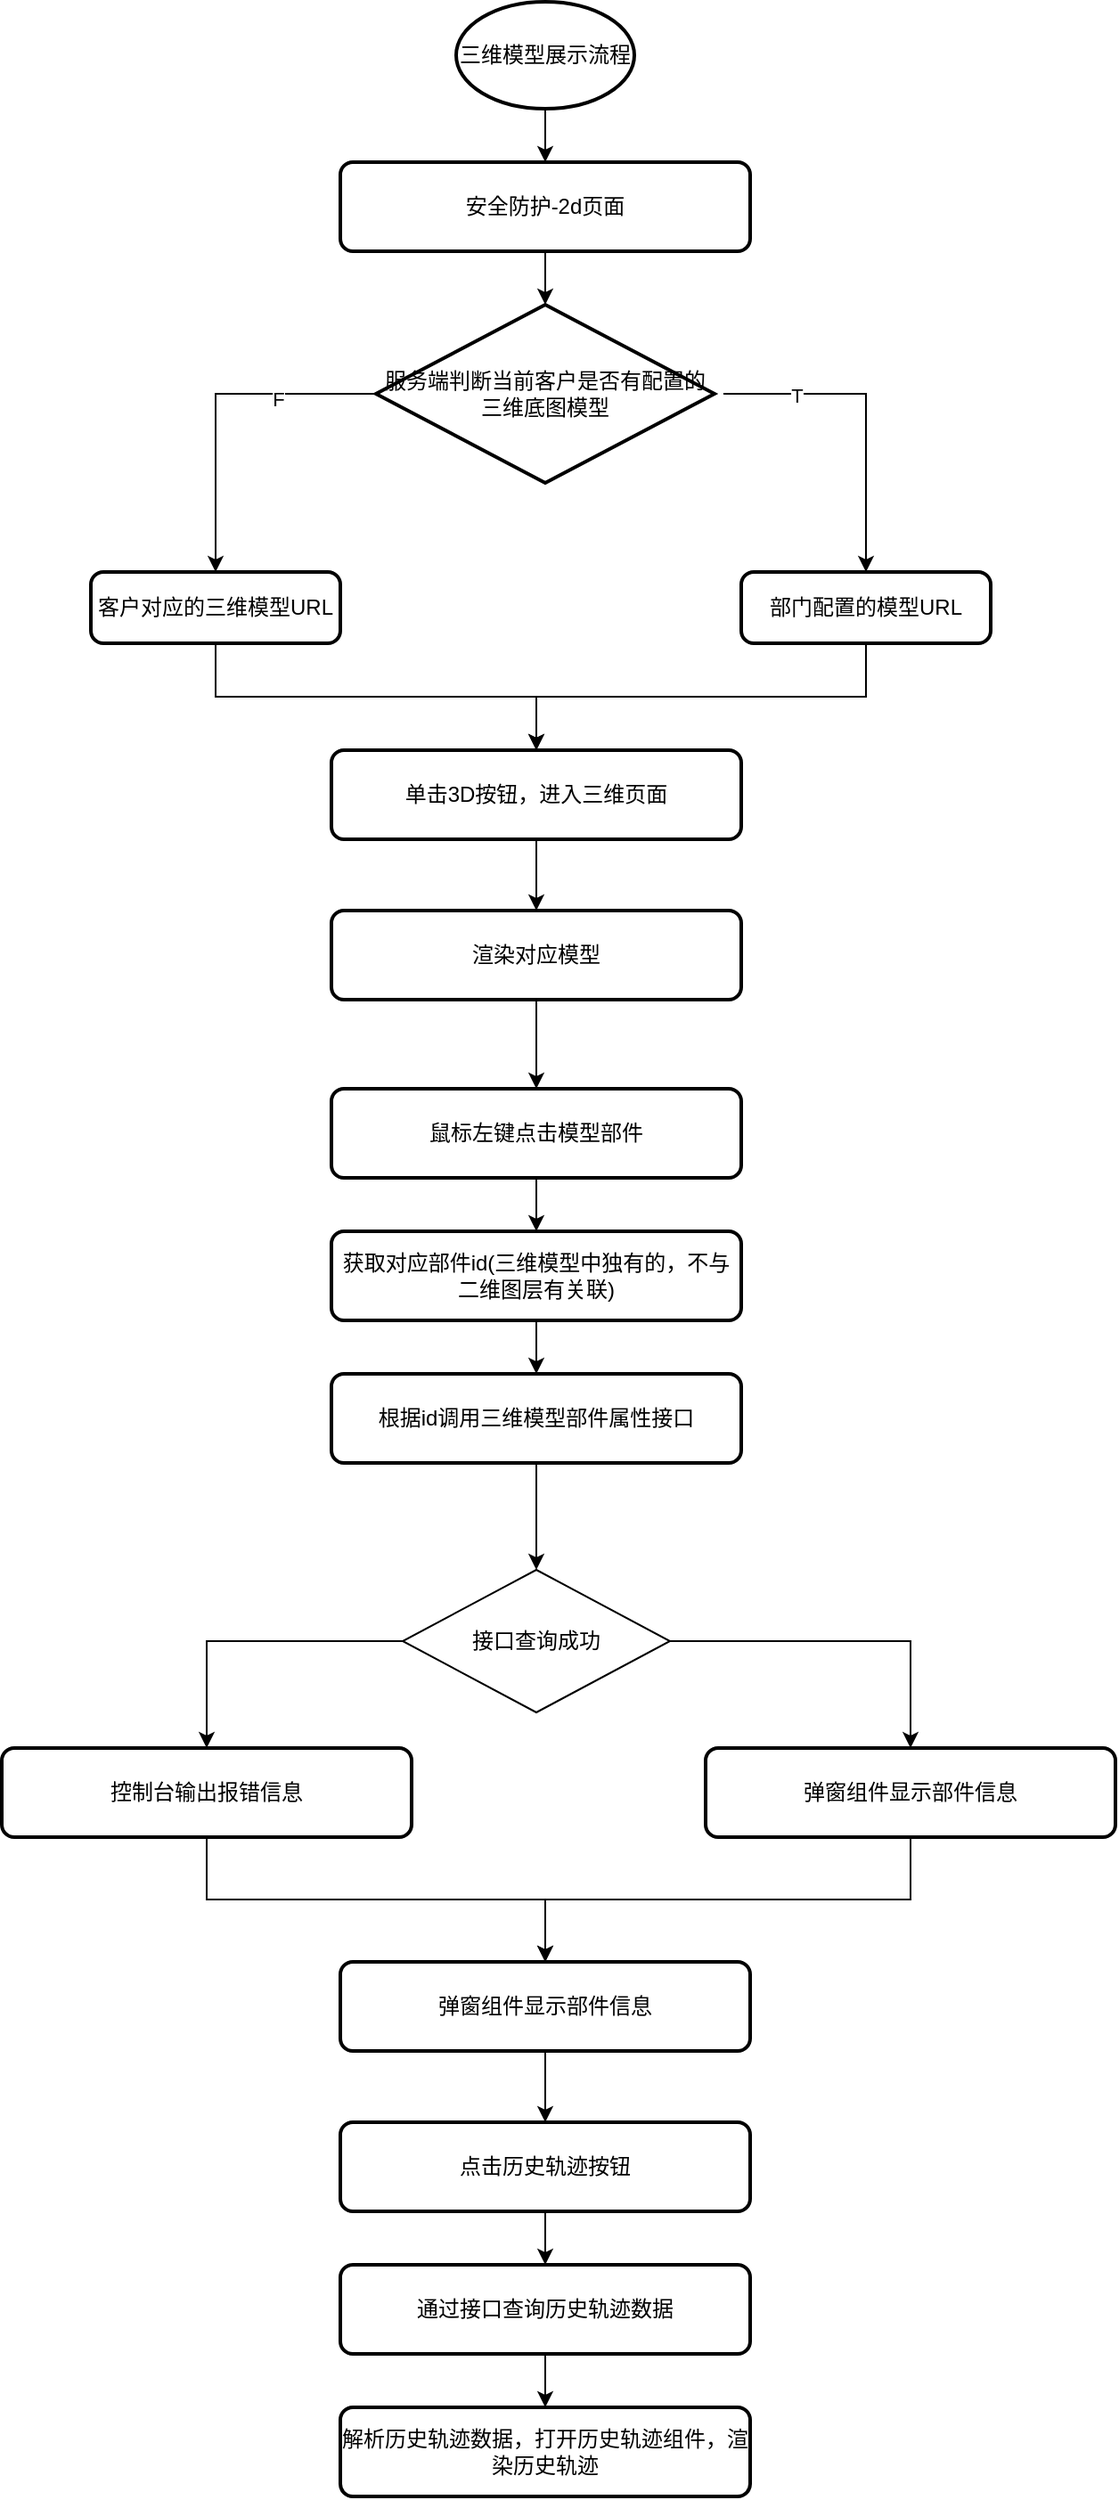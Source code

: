 <mxfile version="24.7.14">
  <diagram name="第 1 页" id="yQIq_TAa30lVAEhY_viH">
    <mxGraphModel dx="1434" dy="746" grid="1" gridSize="10" guides="1" tooltips="1" connect="1" arrows="1" fold="1" page="1" pageScale="1" pageWidth="827" pageHeight="1169" math="0" shadow="0">
      <root>
        <mxCell id="0" />
        <mxCell id="1" parent="0" />
        <mxCell id="Yx1r9xGc4Te5kbXB9CK3-17" style="edgeStyle=orthogonalEdgeStyle;rounded=0;orthogonalLoop=1;jettySize=auto;html=1;exitX=0.5;exitY=1;exitDx=0;exitDy=0;exitPerimeter=0;entryX=0.5;entryY=0;entryDx=0;entryDy=0;" edge="1" parent="1" source="Yx1r9xGc4Te5kbXB9CK3-1" target="Yx1r9xGc4Te5kbXB9CK3-2">
          <mxGeometry relative="1" as="geometry" />
        </mxCell>
        <mxCell id="Yx1r9xGc4Te5kbXB9CK3-1" value="三维模型展示流程" style="strokeWidth=2;html=1;shape=mxgraph.flowchart.start_1;whiteSpace=wrap;" vertex="1" parent="1">
          <mxGeometry x="310" y="50" width="100" height="60" as="geometry" />
        </mxCell>
        <mxCell id="Yx1r9xGc4Te5kbXB9CK3-18" style="edgeStyle=orthogonalEdgeStyle;rounded=0;orthogonalLoop=1;jettySize=auto;html=1;exitX=0.5;exitY=1;exitDx=0;exitDy=0;" edge="1" parent="1" source="Yx1r9xGc4Te5kbXB9CK3-2" target="Yx1r9xGc4Te5kbXB9CK3-3">
          <mxGeometry relative="1" as="geometry" />
        </mxCell>
        <mxCell id="Yx1r9xGc4Te5kbXB9CK3-2" value="安全防护-2d页面" style="rounded=1;whiteSpace=wrap;html=1;absoluteArcSize=1;arcSize=14;strokeWidth=2;" vertex="1" parent="1">
          <mxGeometry x="245" y="140" width="230" height="50" as="geometry" />
        </mxCell>
        <mxCell id="Yx1r9xGc4Te5kbXB9CK3-3" value="服务端判断当前客户是否有配置的三维底图模型" style="strokeWidth=2;html=1;shape=mxgraph.flowchart.decision;whiteSpace=wrap;" vertex="1" parent="1">
          <mxGeometry x="265" y="220" width="190" height="100" as="geometry" />
        </mxCell>
        <mxCell id="Yx1r9xGc4Te5kbXB9CK3-13" style="edgeStyle=orthogonalEdgeStyle;rounded=0;orthogonalLoop=1;jettySize=auto;html=1;exitX=0.5;exitY=1;exitDx=0;exitDy=0;entryX=0.5;entryY=0;entryDx=0;entryDy=0;" edge="1" parent="1" source="Yx1r9xGc4Te5kbXB9CK3-4" target="Yx1r9xGc4Te5kbXB9CK3-11">
          <mxGeometry relative="1" as="geometry" />
        </mxCell>
        <mxCell id="Yx1r9xGc4Te5kbXB9CK3-4" value="客户对应的三维模型URL" style="rounded=1;whiteSpace=wrap;html=1;absoluteArcSize=1;arcSize=14;strokeWidth=2;" vertex="1" parent="1">
          <mxGeometry x="105" y="370" width="140" height="40" as="geometry" />
        </mxCell>
        <mxCell id="Yx1r9xGc4Te5kbXB9CK3-15" style="edgeStyle=orthogonalEdgeStyle;rounded=0;orthogonalLoop=1;jettySize=auto;html=1;exitX=0.5;exitY=1;exitDx=0;exitDy=0;entryX=0.5;entryY=0;entryDx=0;entryDy=0;" edge="1" parent="1" source="Yx1r9xGc4Te5kbXB9CK3-5" target="Yx1r9xGc4Te5kbXB9CK3-11">
          <mxGeometry relative="1" as="geometry" />
        </mxCell>
        <mxCell id="Yx1r9xGc4Te5kbXB9CK3-5" value="部门配置的模型URL" style="rounded=1;whiteSpace=wrap;html=1;absoluteArcSize=1;arcSize=14;strokeWidth=2;" vertex="1" parent="1">
          <mxGeometry x="470" y="370" width="140" height="40" as="geometry" />
        </mxCell>
        <mxCell id="Yx1r9xGc4Te5kbXB9CK3-6" value="" style="endArrow=classic;html=1;rounded=0;entryX=0.5;entryY=0;entryDx=0;entryDy=0;exitX=0;exitY=0.5;exitDx=0;exitDy=0;exitPerimeter=0;" edge="1" parent="1" source="Yx1r9xGc4Te5kbXB9CK3-3" target="Yx1r9xGc4Te5kbXB9CK3-4">
          <mxGeometry width="50" height="50" relative="1" as="geometry">
            <mxPoint x="180" y="270" as="sourcePoint" />
            <mxPoint x="230" y="220" as="targetPoint" />
            <Array as="points">
              <mxPoint x="175" y="270" />
            </Array>
          </mxGeometry>
        </mxCell>
        <mxCell id="Yx1r9xGc4Te5kbXB9CK3-9" value="F" style="edgeLabel;html=1;align=center;verticalAlign=middle;resizable=0;points=[];" vertex="1" connectable="0" parent="Yx1r9xGc4Te5kbXB9CK3-6">
          <mxGeometry x="-0.421" y="3" relative="1" as="geometry">
            <mxPoint as="offset" />
          </mxGeometry>
        </mxCell>
        <mxCell id="Yx1r9xGc4Te5kbXB9CK3-7" value="" style="endArrow=classic;html=1;rounded=0;entryX=0.5;entryY=0;entryDx=0;entryDy=0;" edge="1" parent="1" target="Yx1r9xGc4Te5kbXB9CK3-5">
          <mxGeometry width="50" height="50" relative="1" as="geometry">
            <mxPoint x="460" y="270" as="sourcePoint" />
            <mxPoint x="540" y="360" as="targetPoint" />
            <Array as="points">
              <mxPoint x="540" y="270" />
            </Array>
          </mxGeometry>
        </mxCell>
        <mxCell id="Yx1r9xGc4Te5kbXB9CK3-10" value="T" style="edgeLabel;html=1;align=center;verticalAlign=middle;resizable=0;points=[];" vertex="1" connectable="0" parent="Yx1r9xGc4Te5kbXB9CK3-7">
          <mxGeometry x="-0.544" y="-1" relative="1" as="geometry">
            <mxPoint as="offset" />
          </mxGeometry>
        </mxCell>
        <mxCell id="Yx1r9xGc4Te5kbXB9CK3-16" style="edgeStyle=orthogonalEdgeStyle;rounded=0;orthogonalLoop=1;jettySize=auto;html=1;exitX=0.5;exitY=1;exitDx=0;exitDy=0;" edge="1" parent="1" source="Yx1r9xGc4Te5kbXB9CK3-11" target="Yx1r9xGc4Te5kbXB9CK3-12">
          <mxGeometry relative="1" as="geometry" />
        </mxCell>
        <mxCell id="Yx1r9xGc4Te5kbXB9CK3-11" value="单击3D按钮，进入三维页面" style="rounded=1;whiteSpace=wrap;html=1;absoluteArcSize=1;arcSize=14;strokeWidth=2;" vertex="1" parent="1">
          <mxGeometry x="240" y="470" width="230" height="50" as="geometry" />
        </mxCell>
        <mxCell id="Yx1r9xGc4Te5kbXB9CK3-32" style="edgeStyle=orthogonalEdgeStyle;rounded=0;orthogonalLoop=1;jettySize=auto;html=1;exitX=0.5;exitY=1;exitDx=0;exitDy=0;" edge="1" parent="1" source="Yx1r9xGc4Te5kbXB9CK3-12" target="Yx1r9xGc4Te5kbXB9CK3-19">
          <mxGeometry relative="1" as="geometry" />
        </mxCell>
        <mxCell id="Yx1r9xGc4Te5kbXB9CK3-12" value="渲染对应模型" style="rounded=1;whiteSpace=wrap;html=1;absoluteArcSize=1;arcSize=14;strokeWidth=2;" vertex="1" parent="1">
          <mxGeometry x="240" y="560" width="230" height="50" as="geometry" />
        </mxCell>
        <mxCell id="Yx1r9xGc4Te5kbXB9CK3-33" style="edgeStyle=orthogonalEdgeStyle;rounded=0;orthogonalLoop=1;jettySize=auto;html=1;exitX=0.5;exitY=1;exitDx=0;exitDy=0;" edge="1" parent="1" source="Yx1r9xGc4Te5kbXB9CK3-19" target="Yx1r9xGc4Te5kbXB9CK3-21">
          <mxGeometry relative="1" as="geometry" />
        </mxCell>
        <mxCell id="Yx1r9xGc4Te5kbXB9CK3-19" value="鼠标左键点击模型部件" style="rounded=1;whiteSpace=wrap;html=1;absoluteArcSize=1;arcSize=14;strokeWidth=2;" vertex="1" parent="1">
          <mxGeometry x="240" y="660" width="230" height="50" as="geometry" />
        </mxCell>
        <mxCell id="Yx1r9xGc4Te5kbXB9CK3-34" style="edgeStyle=orthogonalEdgeStyle;rounded=0;orthogonalLoop=1;jettySize=auto;html=1;exitX=0.5;exitY=1;exitDx=0;exitDy=0;entryX=0.5;entryY=0;entryDx=0;entryDy=0;" edge="1" parent="1" source="Yx1r9xGc4Te5kbXB9CK3-21" target="Yx1r9xGc4Te5kbXB9CK3-22">
          <mxGeometry relative="1" as="geometry" />
        </mxCell>
        <mxCell id="Yx1r9xGc4Te5kbXB9CK3-21" value="获取对应部件id(三维模型中独有的，不与二维图层有关联)" style="rounded=1;whiteSpace=wrap;html=1;absoluteArcSize=1;arcSize=14;strokeWidth=2;" vertex="1" parent="1">
          <mxGeometry x="240" y="740" width="230" height="50" as="geometry" />
        </mxCell>
        <mxCell id="Yx1r9xGc4Te5kbXB9CK3-35" style="edgeStyle=orthogonalEdgeStyle;rounded=0;orthogonalLoop=1;jettySize=auto;html=1;exitX=0.5;exitY=1;exitDx=0;exitDy=0;entryX=0.5;entryY=0;entryDx=0;entryDy=0;" edge="1" parent="1" source="Yx1r9xGc4Te5kbXB9CK3-22" target="Yx1r9xGc4Te5kbXB9CK3-23">
          <mxGeometry relative="1" as="geometry" />
        </mxCell>
        <mxCell id="Yx1r9xGc4Te5kbXB9CK3-22" value="根据id调用三维模型部件属性接口" style="rounded=1;whiteSpace=wrap;html=1;absoluteArcSize=1;arcSize=14;strokeWidth=2;" vertex="1" parent="1">
          <mxGeometry x="240" y="820" width="230" height="50" as="geometry" />
        </mxCell>
        <mxCell id="Yx1r9xGc4Te5kbXB9CK3-26" style="edgeStyle=orthogonalEdgeStyle;rounded=0;orthogonalLoop=1;jettySize=auto;html=1;exitX=0;exitY=0.5;exitDx=0;exitDy=0;entryX=0.5;entryY=0;entryDx=0;entryDy=0;" edge="1" parent="1" source="Yx1r9xGc4Te5kbXB9CK3-23" target="Yx1r9xGc4Te5kbXB9CK3-24">
          <mxGeometry relative="1" as="geometry" />
        </mxCell>
        <mxCell id="Yx1r9xGc4Te5kbXB9CK3-27" style="edgeStyle=orthogonalEdgeStyle;rounded=0;orthogonalLoop=1;jettySize=auto;html=1;exitX=1;exitY=0.5;exitDx=0;exitDy=0;" edge="1" parent="1" source="Yx1r9xGc4Te5kbXB9CK3-23" target="Yx1r9xGc4Te5kbXB9CK3-25">
          <mxGeometry relative="1" as="geometry" />
        </mxCell>
        <mxCell id="Yx1r9xGc4Te5kbXB9CK3-23" value="接口查询成功" style="rhombus;whiteSpace=wrap;html=1;" vertex="1" parent="1">
          <mxGeometry x="280" y="930" width="150" height="80" as="geometry" />
        </mxCell>
        <mxCell id="Yx1r9xGc4Te5kbXB9CK3-36" style="edgeStyle=orthogonalEdgeStyle;rounded=0;orthogonalLoop=1;jettySize=auto;html=1;exitX=0.5;exitY=1;exitDx=0;exitDy=0;entryX=0.5;entryY=0;entryDx=0;entryDy=0;" edge="1" parent="1" source="Yx1r9xGc4Te5kbXB9CK3-24" target="Yx1r9xGc4Te5kbXB9CK3-28">
          <mxGeometry relative="1" as="geometry" />
        </mxCell>
        <mxCell id="Yx1r9xGc4Te5kbXB9CK3-24" value="控制台输出报错信息" style="rounded=1;whiteSpace=wrap;html=1;absoluteArcSize=1;arcSize=14;strokeWidth=2;" vertex="1" parent="1">
          <mxGeometry x="55" y="1030" width="230" height="50" as="geometry" />
        </mxCell>
        <mxCell id="Yx1r9xGc4Te5kbXB9CK3-38" style="edgeStyle=orthogonalEdgeStyle;rounded=0;orthogonalLoop=1;jettySize=auto;html=1;exitX=0.5;exitY=1;exitDx=0;exitDy=0;entryX=0.5;entryY=0;entryDx=0;entryDy=0;" edge="1" parent="1" source="Yx1r9xGc4Te5kbXB9CK3-25" target="Yx1r9xGc4Te5kbXB9CK3-28">
          <mxGeometry relative="1" as="geometry" />
        </mxCell>
        <mxCell id="Yx1r9xGc4Te5kbXB9CK3-25" value="弹窗组件显示部件信息" style="rounded=1;whiteSpace=wrap;html=1;absoluteArcSize=1;arcSize=14;strokeWidth=2;" vertex="1" parent="1">
          <mxGeometry x="450" y="1030" width="230" height="50" as="geometry" />
        </mxCell>
        <mxCell id="Yx1r9xGc4Te5kbXB9CK3-39" style="edgeStyle=orthogonalEdgeStyle;rounded=0;orthogonalLoop=1;jettySize=auto;html=1;exitX=0.5;exitY=1;exitDx=0;exitDy=0;entryX=0.5;entryY=0;entryDx=0;entryDy=0;" edge="1" parent="1" source="Yx1r9xGc4Te5kbXB9CK3-28" target="Yx1r9xGc4Te5kbXB9CK3-29">
          <mxGeometry relative="1" as="geometry" />
        </mxCell>
        <mxCell id="Yx1r9xGc4Te5kbXB9CK3-28" value="弹窗组件显示部件信息" style="rounded=1;whiteSpace=wrap;html=1;absoluteArcSize=1;arcSize=14;strokeWidth=2;" vertex="1" parent="1">
          <mxGeometry x="245" y="1150" width="230" height="50" as="geometry" />
        </mxCell>
        <mxCell id="Yx1r9xGc4Te5kbXB9CK3-40" style="edgeStyle=orthogonalEdgeStyle;rounded=0;orthogonalLoop=1;jettySize=auto;html=1;exitX=0.5;exitY=1;exitDx=0;exitDy=0;" edge="1" parent="1" source="Yx1r9xGc4Te5kbXB9CK3-29" target="Yx1r9xGc4Te5kbXB9CK3-30">
          <mxGeometry relative="1" as="geometry" />
        </mxCell>
        <mxCell id="Yx1r9xGc4Te5kbXB9CK3-29" value="点击历史轨迹按钮" style="rounded=1;whiteSpace=wrap;html=1;absoluteArcSize=1;arcSize=14;strokeWidth=2;" vertex="1" parent="1">
          <mxGeometry x="245" y="1240" width="230" height="50" as="geometry" />
        </mxCell>
        <mxCell id="Yx1r9xGc4Te5kbXB9CK3-41" style="edgeStyle=orthogonalEdgeStyle;rounded=0;orthogonalLoop=1;jettySize=auto;html=1;exitX=0.5;exitY=1;exitDx=0;exitDy=0;" edge="1" parent="1" source="Yx1r9xGc4Te5kbXB9CK3-30" target="Yx1r9xGc4Te5kbXB9CK3-31">
          <mxGeometry relative="1" as="geometry" />
        </mxCell>
        <mxCell id="Yx1r9xGc4Te5kbXB9CK3-30" value="通过接口查询历史轨迹数据" style="rounded=1;whiteSpace=wrap;html=1;absoluteArcSize=1;arcSize=14;strokeWidth=2;" vertex="1" parent="1">
          <mxGeometry x="245" y="1320" width="230" height="50" as="geometry" />
        </mxCell>
        <mxCell id="Yx1r9xGc4Te5kbXB9CK3-31" value="解析历史轨迹数据，打开历史轨迹组件，渲染历史轨迹" style="rounded=1;whiteSpace=wrap;html=1;absoluteArcSize=1;arcSize=14;strokeWidth=2;" vertex="1" parent="1">
          <mxGeometry x="245" y="1400" width="230" height="50" as="geometry" />
        </mxCell>
      </root>
    </mxGraphModel>
  </diagram>
</mxfile>
